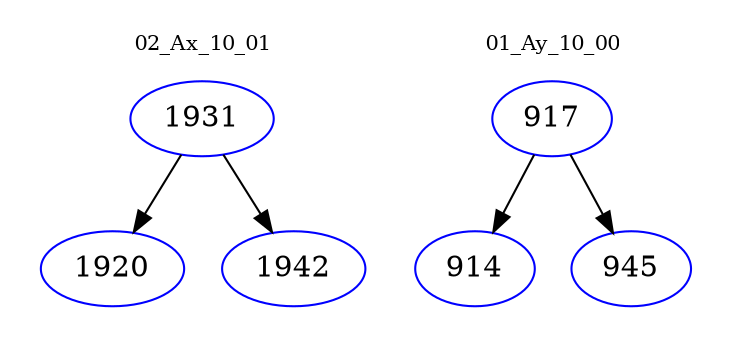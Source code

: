 digraph{
subgraph cluster_0 {
color = white
label = "02_Ax_10_01";
fontsize=10;
T0_1931 [label="1931", color="blue"]
T0_1931 -> T0_1920 [color="black"]
T0_1920 [label="1920", color="blue"]
T0_1931 -> T0_1942 [color="black"]
T0_1942 [label="1942", color="blue"]
}
subgraph cluster_1 {
color = white
label = "01_Ay_10_00";
fontsize=10;
T1_917 [label="917", color="blue"]
T1_917 -> T1_914 [color="black"]
T1_914 [label="914", color="blue"]
T1_917 -> T1_945 [color="black"]
T1_945 [label="945", color="blue"]
}
}
